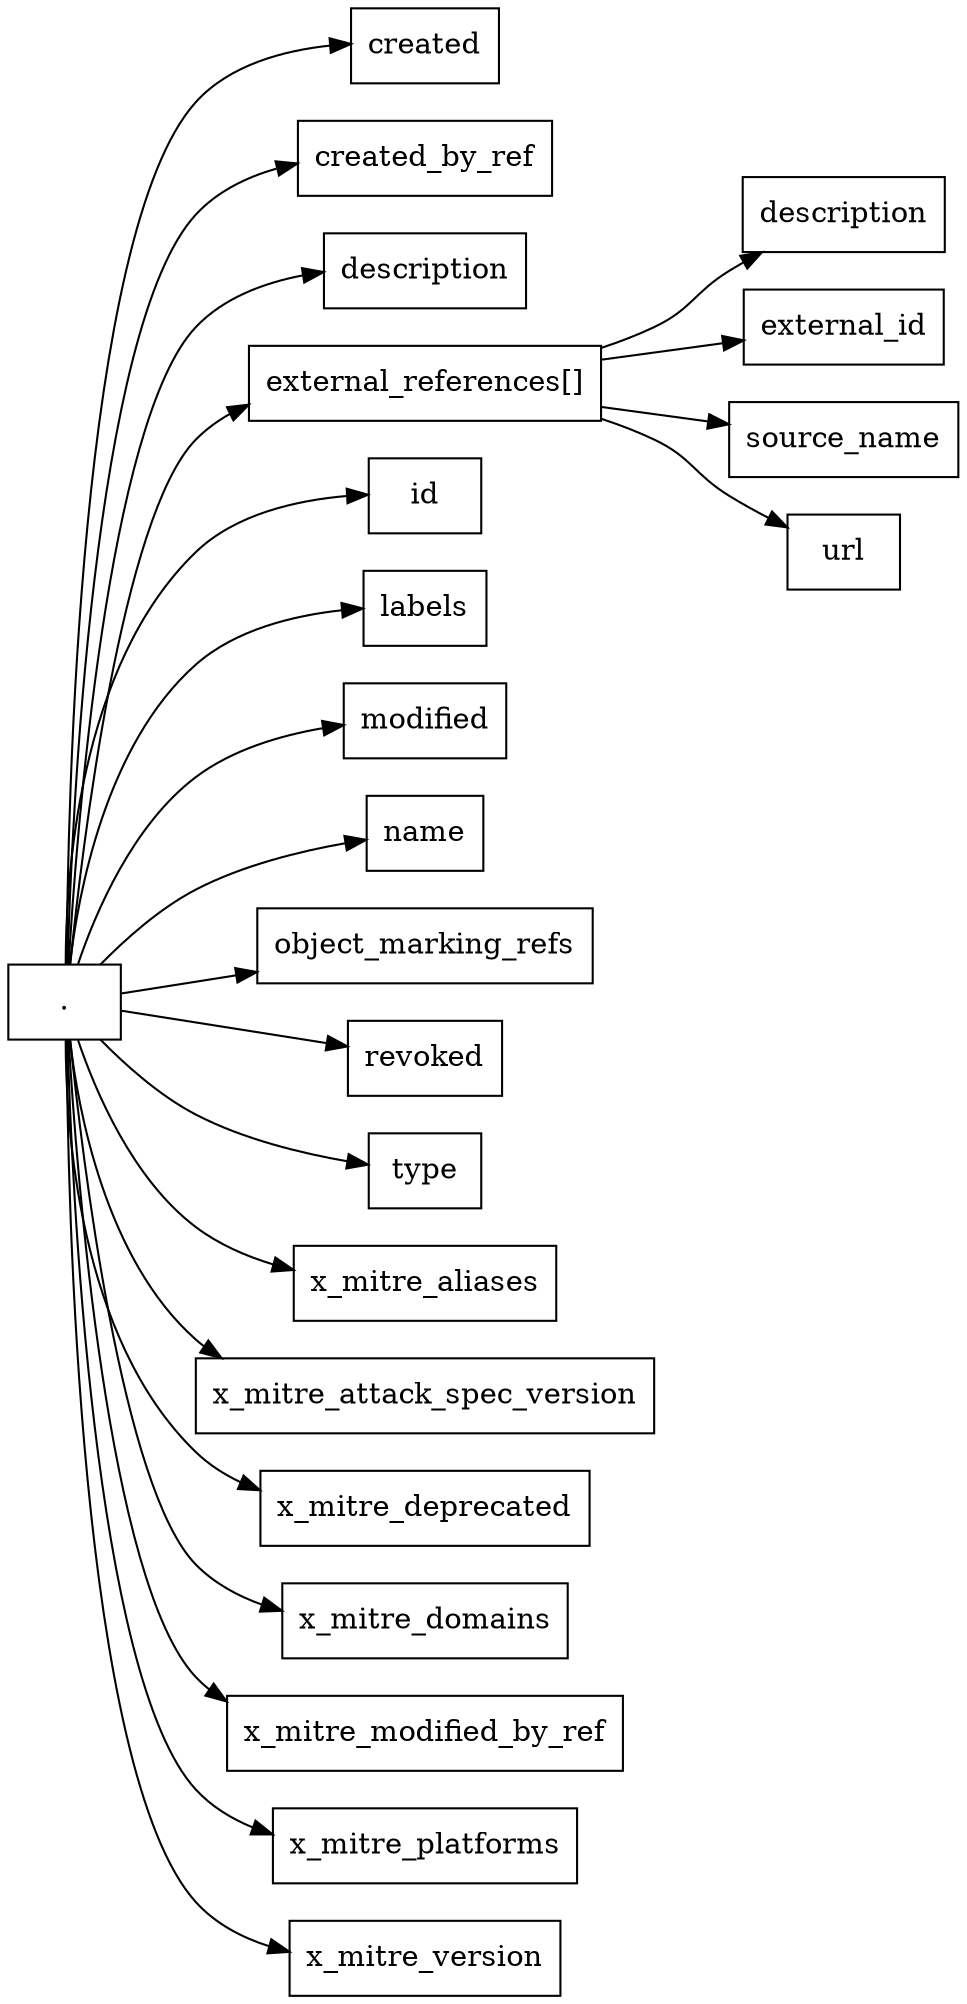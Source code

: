 digraph G {
    node [shape=box];
    edge [dir=forward];
    rankdir=LR;

    "bb98483a-7653-449b-b8a3-e8a4fac80563" [label="."];
    "created" [label="created"];
    "created_by_ref" [label="created_by_ref"];
    "description" [label="description"];
    "external_references[]" [label="external_references[]"];
    "external_references[].description" [label="description"];
    "external_references[].external_id" [label="external_id"];
    "external_references[].source_name" [label="source_name"];
    "external_references[].url" [label="url"];
    "id" [label="id"];
    "labels" [label="labels"];
    "modified" [label="modified"];
    "name" [label="name"];
    "object_marking_refs" [label="object_marking_refs"];
    "revoked" [label="revoked"];
    "type" [label="type"];
    "x_mitre_aliases" [label="x_mitre_aliases"];
    "x_mitre_attack_spec_version" [label="x_mitre_attack_spec_version"];
    "x_mitre_deprecated" [label="x_mitre_deprecated"];
    "x_mitre_domains" [label="x_mitre_domains"];
    "x_mitre_modified_by_ref" [label="x_mitre_modified_by_ref"];
    "x_mitre_platforms" [label="x_mitre_platforms"];
    "x_mitre_version" [label="x_mitre_version"];

    "bb98483a-7653-449b-b8a3-e8a4fac80563" -> "created";
    "bb98483a-7653-449b-b8a3-e8a4fac80563" -> "created_by_ref";
    "bb98483a-7653-449b-b8a3-e8a4fac80563" -> "description";
    "bb98483a-7653-449b-b8a3-e8a4fac80563" -> "external_references[]";
    "bb98483a-7653-449b-b8a3-e8a4fac80563" -> "id";
    "bb98483a-7653-449b-b8a3-e8a4fac80563" -> "labels";
    "bb98483a-7653-449b-b8a3-e8a4fac80563" -> "modified";
    "bb98483a-7653-449b-b8a3-e8a4fac80563" -> "name";
    "bb98483a-7653-449b-b8a3-e8a4fac80563" -> "object_marking_refs";
    "bb98483a-7653-449b-b8a3-e8a4fac80563" -> "revoked";
    "bb98483a-7653-449b-b8a3-e8a4fac80563" -> "type";
    "bb98483a-7653-449b-b8a3-e8a4fac80563" -> "x_mitre_aliases";
    "bb98483a-7653-449b-b8a3-e8a4fac80563" -> "x_mitre_attack_spec_version";
    "bb98483a-7653-449b-b8a3-e8a4fac80563" -> "x_mitre_deprecated";
    "bb98483a-7653-449b-b8a3-e8a4fac80563" -> "x_mitre_domains";
    "bb98483a-7653-449b-b8a3-e8a4fac80563" -> "x_mitre_modified_by_ref";
    "bb98483a-7653-449b-b8a3-e8a4fac80563" -> "x_mitre_platforms";
    "bb98483a-7653-449b-b8a3-e8a4fac80563" -> "x_mitre_version";

    "external_references[]" -> "external_references[].description";
    "external_references[]" -> "external_references[].external_id";
    "external_references[]" -> "external_references[].source_name";
    "external_references[]" -> "external_references[].url";
}